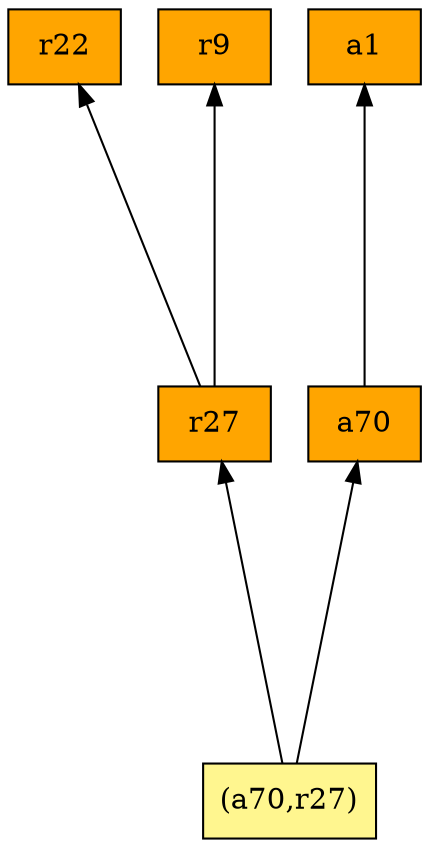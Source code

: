 digraph G {
rankdir=BT;ranksep="2.0";
"a1" [shape=record,fillcolor=orange,style=filled,label="{a1}"];
"(a70,r27)" [shape=record,fillcolor=khaki1,style=filled,label="{(a70,r27)}"];
"r22" [shape=record,fillcolor=orange,style=filled,label="{r22}"];
"r9" [shape=record,fillcolor=orange,style=filled,label="{r9}"];
"r27" [shape=record,fillcolor=orange,style=filled,label="{r27}"];
"a70" [shape=record,fillcolor=orange,style=filled,label="{a70}"];
"(a70,r27)" -> "r27"
"(a70,r27)" -> "a70"
"r27" -> "r9"
"r27" -> "r22"
"a70" -> "a1"
}